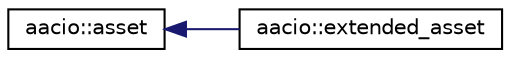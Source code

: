 digraph "Graphical Class Hierarchy"
{
  edge [fontname="Helvetica",fontsize="10",labelfontname="Helvetica",labelfontsize="10"];
  node [fontname="Helvetica",fontsize="10",shape=record];
  rankdir="LR";
  Node0 [label="aacio::asset",height=0.2,width=0.4,color="black", fillcolor="white", style="filled",URL="$structaacio_1_1asset.html"];
  Node0 -> Node1 [dir="back",color="midnightblue",fontsize="10",style="solid",fontname="Helvetica"];
  Node1 [label="aacio::extended_asset",height=0.2,width=0.4,color="black", fillcolor="white", style="filled",URL="$structaacio_1_1extended__asset.html"];
}
